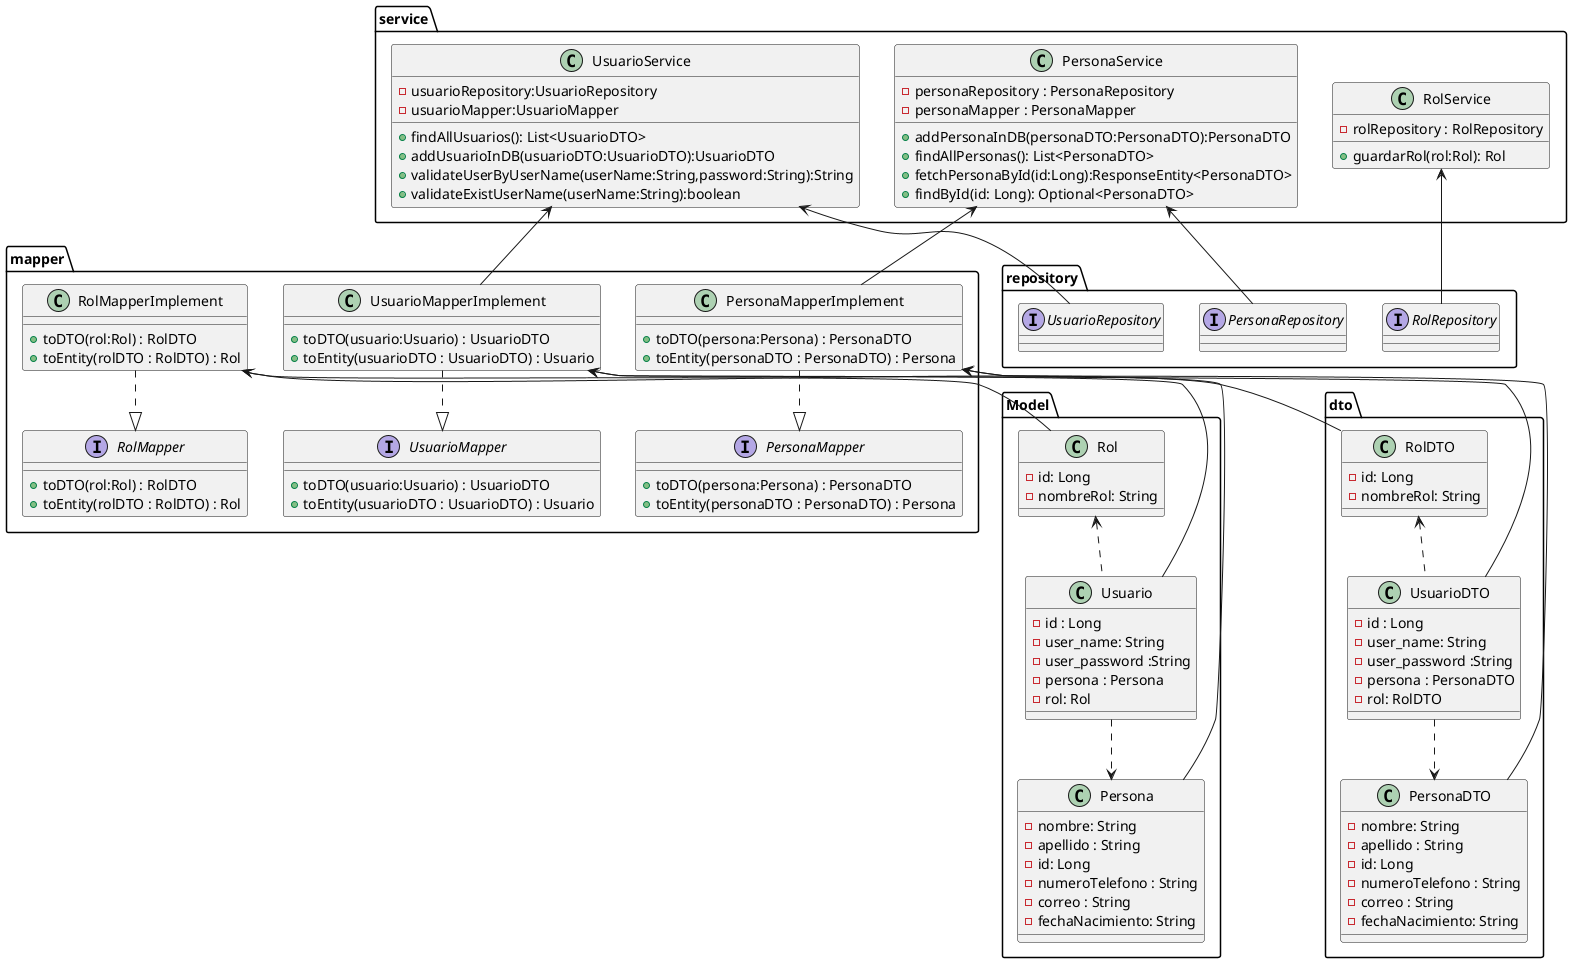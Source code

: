 @startuml
package Model{
    class Persona{
        - nombre: String
        - apellido : String 
        - id: Long
        - numeroTelefono : String
        - correo : String
        - fechaNacimiento: String
        
    }

    class Rol{
        - id: Long 
        - nombreRol: String 
    }
    class Usuario{
        - id : Long
        -user_name: String
        -user_password :String
        -persona : Persona
        - rol: Rol
    }

    Usuario ..> Persona
    Rol <.. Usuario

}
package dto{
    class PersonaDTO{
        - nombre: String
        - apellido : String 
        - id: Long
        - numeroTelefono : String
        - correo : String
        - fechaNacimiento: String
    }
    class RolDTO{
        - id: Long 
        - nombreRol: String
    }
    class UsuarioDTO{
         - id : Long
        -user_name: String
        -user_password :String
        -persona : PersonaDTO
        - rol: RolDTO
    }
}
package mapper{
    interface PersonaMapper{
        + toDTO(persona:Persona) : PersonaDTO
        + toEntity(personaDTO : PersonaDTO) : Persona
    }
    class PersonaMapperImplement{
        + toDTO(persona:Persona) : PersonaDTO
        + toEntity(personaDTO : PersonaDTO) : Persona
    }
    interface RolMapper{
        + toDTO(rol:Rol) : RolDTO
        + toEntity(rolDTO : RolDTO) : Rol
    }
    class RolMapperImplement{
        + toDTO(rol:Rol) : RolDTO
        + toEntity(rolDTO : RolDTO) : Rol
    }
    interface UsuarioMapper{
        + toDTO(usuario:Usuario) : UsuarioDTO
        + toEntity(usuarioDTO : UsuarioDTO) : Usuario
    }
    class UsuarioMapperImplement{
        + toDTO(usuario:Usuario) : UsuarioDTO
        + toEntity(usuarioDTO : UsuarioDTO) : Usuario
    }
}
package service{
    class PersonaService{
        - personaRepository : PersonaRepository
        - personaMapper : PersonaMapper
        + addPersonaInDB(personaDTO:PersonaDTO):PersonaDTO
        + findAllPersonas(): List<PersonaDTO>
        + fetchPersonaById(id:Long):ResponseEntity<PersonaDTO>
        + findById(id: Long): Optional<PersonaDTO>

        
    }
    class RolService{
        - rolRepository : RolRepository
        + guardarRol(rol:Rol): Rol
    }
    class UsuarioService{
        - usuarioRepository:UsuarioRepository
        - usuarioMapper:UsuarioMapper
        + findAllUsuarios(): List<UsuarioDTO>
        + addUsuarioInDB(usuarioDTO:UsuarioDTO):UsuarioDTO
        + validateUserByUserName(userName:String,password:String):String
        + validateExistUserName(userName:String):boolean
    }
}
package repository{
    interface PersonaRepository{}
    interface RolRepository{}
    interface UsuarioRepository{}
}
PersonaService <-- PersonaRepository
PersonaService <-- PersonaMapperImplement
RolService <-- RolRepository
UsuarioService <-- UsuarioRepository
UsuarioService <-- UsuarioMapperImplement
PersonaMapperImplement ..|> PersonaMapper
RolMapperImplement ..|> RolMapper
UsuarioMapperImplement ..|> UsuarioMapper
UsuarioDTO ..> PersonaDTO
RolDTO <.. UsuarioDTO
UsuarioMapperImplement <-- Usuario
UsuarioMapperImplement <-- UsuarioDTO
RolMapperImplement <-- Rol
RolMapperImplement <-- RolDTO
PersonaMapperImplement <-- Persona
PersonaMapperImplement <-- PersonaDTO

@enduml